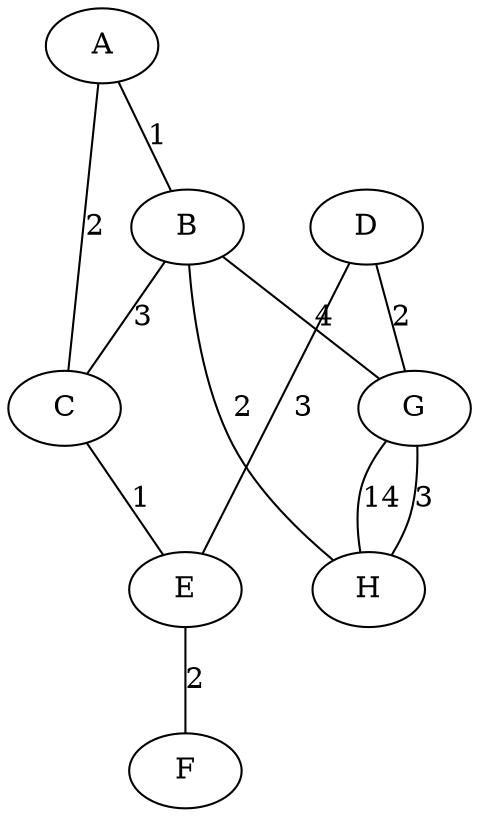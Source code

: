 graph G {
    A -- B [label="1"];
    A -- C [label="2"];
    B -- G [label="4"];
    B -- H [label="2"];
    B -- C [label="3"];
    C -- E [label="1"];
    D -- G [label="2"];
    D -- E [label="3"];
    E -- F [label="2"];
    G -- H [label="3"];
    H -- G [label="14"];
}
